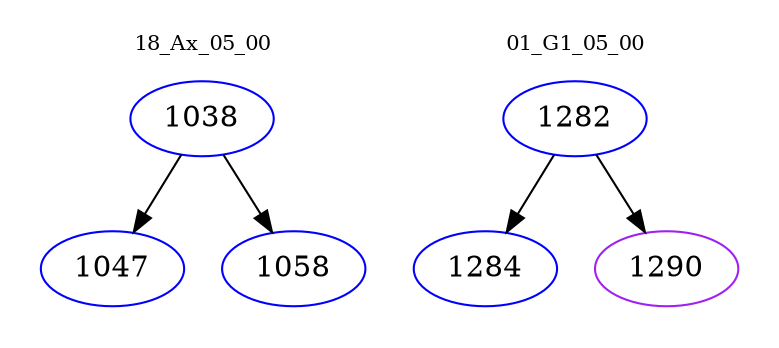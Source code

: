 digraph{
subgraph cluster_0 {
color = white
label = "18_Ax_05_00";
fontsize=10;
T0_1038 [label="1038", color="blue"]
T0_1038 -> T0_1047 [color="black"]
T0_1047 [label="1047", color="blue"]
T0_1038 -> T0_1058 [color="black"]
T0_1058 [label="1058", color="blue"]
}
subgraph cluster_1 {
color = white
label = "01_G1_05_00";
fontsize=10;
T1_1282 [label="1282", color="blue"]
T1_1282 -> T1_1284 [color="black"]
T1_1284 [label="1284", color="blue"]
T1_1282 -> T1_1290 [color="black"]
T1_1290 [label="1290", color="purple"]
}
}
